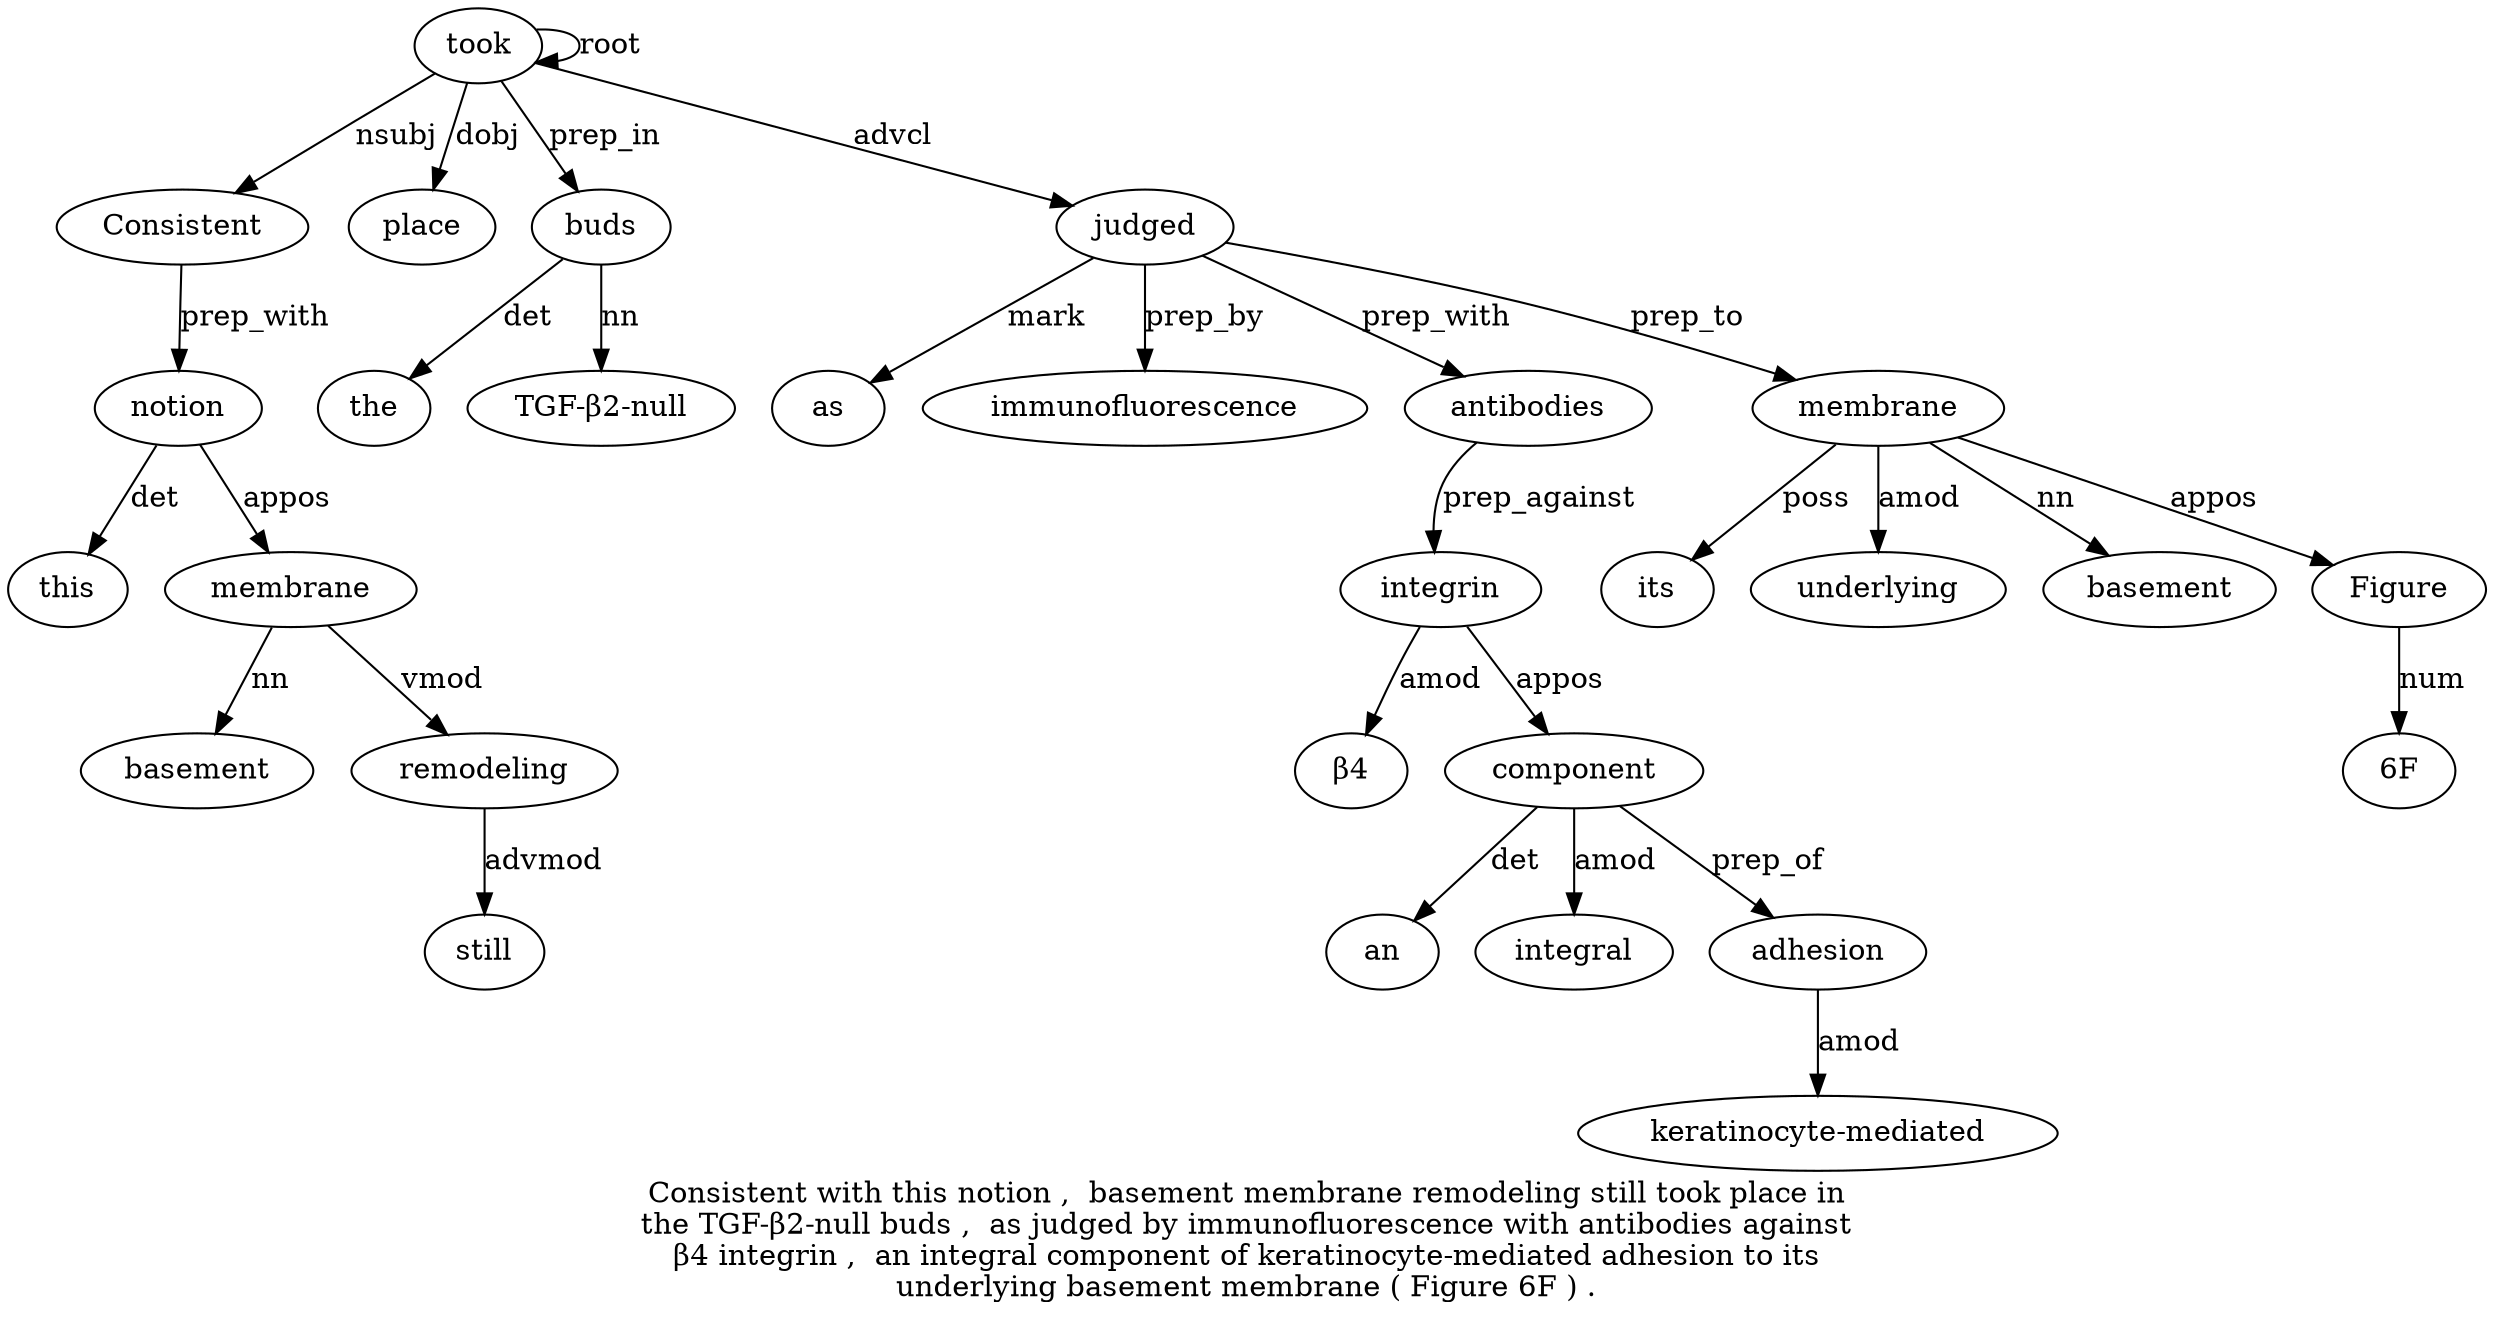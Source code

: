 digraph "Consistent with this notion ,  basement membrane remodeling still took place in the TGF-β2-null buds ,  as judged by immunofluorescence with antibodies against β4 integrin ,  an integral component of keratinocyte-mediated adhesion to its underlying basement membrane ( Figure 6F ) ." {
label="Consistent with this notion ,  basement membrane remodeling still took place in
the TGF-β2-null buds ,  as judged by immunofluorescence with antibodies against
β4 integrin ,  an integral component of keratinocyte-mediated adhesion to its
underlying basement membrane ( Figure 6F ) .";
took10 [style=filled, fillcolor=white, label=took];
Consistent1 [style=filled, fillcolor=white, label=Consistent];
took10 -> Consistent1  [label=nsubj];
notion4 [style=filled, fillcolor=white, label=notion];
this3 [style=filled, fillcolor=white, label=this];
notion4 -> this3  [label=det];
Consistent1 -> notion4  [label=prep_with];
membrane7 [style=filled, fillcolor=white, label=membrane];
basement6 [style=filled, fillcolor=white, label=basement];
membrane7 -> basement6  [label=nn];
notion4 -> membrane7  [label=appos];
remodeling8 [style=filled, fillcolor=white, label=remodeling];
membrane7 -> remodeling8  [label=vmod];
still9 [style=filled, fillcolor=white, label=still];
remodeling8 -> still9  [label=advmod];
took10 -> took10  [label=root];
place11 [style=filled, fillcolor=white, label=place];
took10 -> place11  [label=dobj];
buds15 [style=filled, fillcolor=white, label=buds];
the13 [style=filled, fillcolor=white, label=the];
buds15 -> the13  [label=det];
"TGF-β2-null14" [style=filled, fillcolor=white, label="TGF-β2-null"];
buds15 -> "TGF-β2-null14"  [label=nn];
took10 -> buds15  [label=prep_in];
judged18 [style=filled, fillcolor=white, label=judged];
as17 [style=filled, fillcolor=white, label=as];
judged18 -> as17  [label=mark];
took10 -> judged18  [label=advcl];
immunofluorescence20 [style=filled, fillcolor=white, label=immunofluorescence];
judged18 -> immunofluorescence20  [label=prep_by];
antibodies22 [style=filled, fillcolor=white, label=antibodies];
judged18 -> antibodies22  [label=prep_with];
integrin25 [style=filled, fillcolor=white, label=integrin];
"β42" [style=filled, fillcolor=white, label="β4"];
integrin25 -> "β42"  [label=amod];
antibodies22 -> integrin25  [label=prep_against];
component29 [style=filled, fillcolor=white, label=component];
an27 [style=filled, fillcolor=white, label=an];
component29 -> an27  [label=det];
integral28 [style=filled, fillcolor=white, label=integral];
component29 -> integral28  [label=amod];
integrin25 -> component29  [label=appos];
adhesion32 [style=filled, fillcolor=white, label=adhesion];
"keratinocyte-mediated31" [style=filled, fillcolor=white, label="keratinocyte-mediated"];
adhesion32 -> "keratinocyte-mediated31"  [label=amod];
component29 -> adhesion32  [label=prep_of];
membrane37 [style=filled, fillcolor=white, label=membrane];
its34 [style=filled, fillcolor=white, label=its];
membrane37 -> its34  [label=poss];
underlying35 [style=filled, fillcolor=white, label=underlying];
membrane37 -> underlying35  [label=amod];
basement36 [style=filled, fillcolor=white, label=basement];
membrane37 -> basement36  [label=nn];
judged18 -> membrane37  [label=prep_to];
Figure39 [style=filled, fillcolor=white, label=Figure];
membrane37 -> Figure39  [label=appos];
"6F40" [style=filled, fillcolor=white, label="6F"];
Figure39 -> "6F40"  [label=num];
}
